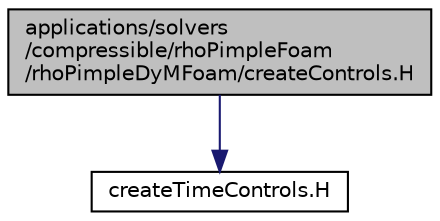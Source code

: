 digraph "applications/solvers/compressible/rhoPimpleFoam/rhoPimpleDyMFoam/createControls.H"
{
  bgcolor="transparent";
  edge [fontname="Helvetica",fontsize="10",labelfontname="Helvetica",labelfontsize="10"];
  node [fontname="Helvetica",fontsize="10",shape=record];
  Node1 [label="applications/solvers\l/compressible/rhoPimpleFoam\l/rhoPimpleDyMFoam/createControls.H",height=0.2,width=0.4,color="black", fillcolor="grey75", style="filled", fontcolor="black"];
  Node1 -> Node2 [color="midnightblue",fontsize="10",style="solid",fontname="Helvetica"];
  Node2 [label="createTimeControls.H",height=0.2,width=0.4,color="black",URL="$a05239.html",tooltip="Read the control parameters used by setDeltaT. "];
}
